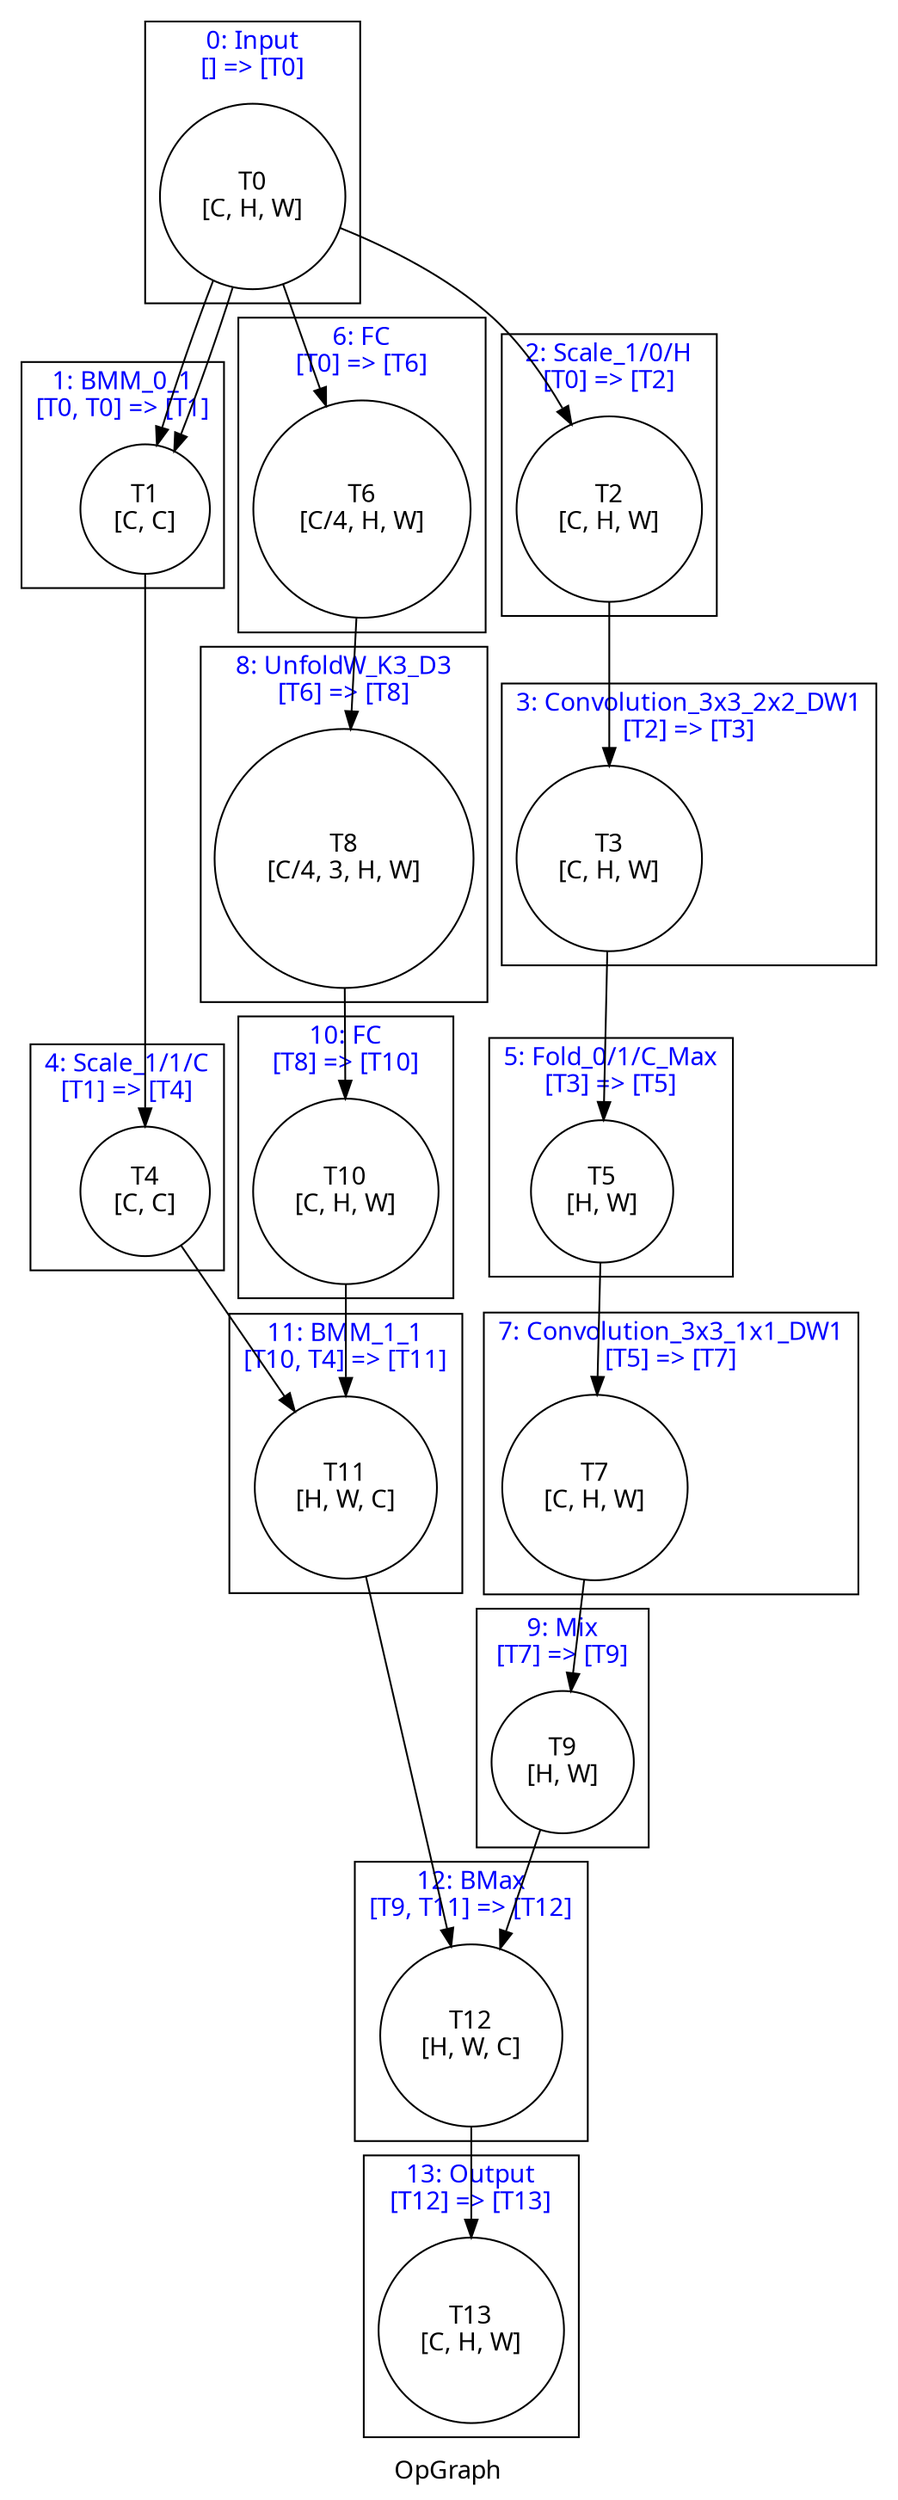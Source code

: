 digraph OpGraph {
    label = "OpGraph"
    fontname = "Graphik";
    subgraph tensors {
        node [shape = circle, color = black, fontname = "Graphik"]
        t_0; t_1; t_2; t_3; t_4; t_5; t_6; t_7; t_8; t_9; t_10; t_11; t_12; t_13; 
    }
    subgraph cluster_0 {
        fontcolor = blue;
        label = "0: Input\n[] => [T0]";
        t_0 [label = "T0\n[C, H, W]"];
    }
    subgraph cluster_1 {
        fontcolor = blue;
        label = "1: BMM_0_1\n[T0, T0] => [T1]";
        t_1 [label = "T1\n[C, C]"];
    }
    subgraph cluster_2 {
        fontcolor = blue;
        label = "2: Scale_1/0/H\n[T0] => [T2]";
        t_2 [label = "T2\n[C, H, W]"];
    }
    subgraph cluster_3 {
        fontcolor = blue;
        label = "3: Convolution_3x3_2x2_DW1\n[T2] => [T3]";
        t_3 [label = "T3\n[C, H, W]"];
    }
    subgraph cluster_4 {
        fontcolor = blue;
        label = "4: Scale_1/1/C\n[T1] => [T4]";
        t_4 [label = "T4\n[C, C]"];
    }
    subgraph cluster_5 {
        fontcolor = blue;
        label = "5: Fold_0/1/C_Max\n[T3] => [T5]";
        t_5 [label = "T5\n[H, W]"];
    }
    subgraph cluster_6 {
        fontcolor = blue;
        label = "6: FC\n[T0] => [T6]";
        t_6 [label = "T6\n[C/4, H, W]"];
    }
    subgraph cluster_7 {
        fontcolor = blue;
        label = "7: Convolution_3x3_1x1_DW1\n[T5] => [T7]";
        t_7 [label = "T7\n[C, H, W]"];
    }
    subgraph cluster_8 {
        fontcolor = blue;
        label = "8: UnfoldW_K3_D3\n[T6] => [T8]";
        t_8 [label = "T8\n[C/4, 3, H, W]"];
    }
    subgraph cluster_9 {
        fontcolor = blue;
        label = "9: Mix\n[T7] => [T9]";
        t_9 [label = "T9\n[H, W]"];
    }
    subgraph cluster_10 {
        fontcolor = blue;
        label = "10: FC\n[T8] => [T10]";
        t_10 [label = "T10\n[C, H, W]"];
    }
    subgraph cluster_11 {
        fontcolor = blue;
        label = "11: BMM_1_1\n[T10, T4] => [T11]";
        t_11 [label = "T11\n[H, W, C]"];
    }
    subgraph cluster_12 {
        fontcolor = blue;
        label = "12: BMax\n[T9, T11] => [T12]";
        t_12 [label = "T12\n[H, W, C]"];
    }
    subgraph cluster_13 {
        fontcolor = blue;
        label = "13: Output\n[T12] => [T13]";
        t_13 [label = "T13\n[C, H, W]"];
    }
    t_0 -> t_1;
    t_0 -> t_1;
    t_0 -> t_2;
    t_0 -> t_6;
    t_1 -> t_4;
    t_2 -> t_3;
    t_3 -> t_5;
    t_4 -> t_11;
    t_5 -> t_7;
    t_6 -> t_8;
    t_7 -> t_9;
    t_8 -> t_10;
    t_9 -> t_12;
    t_10 -> t_11;
    t_11 -> t_12;
    t_12 -> t_13;
}

